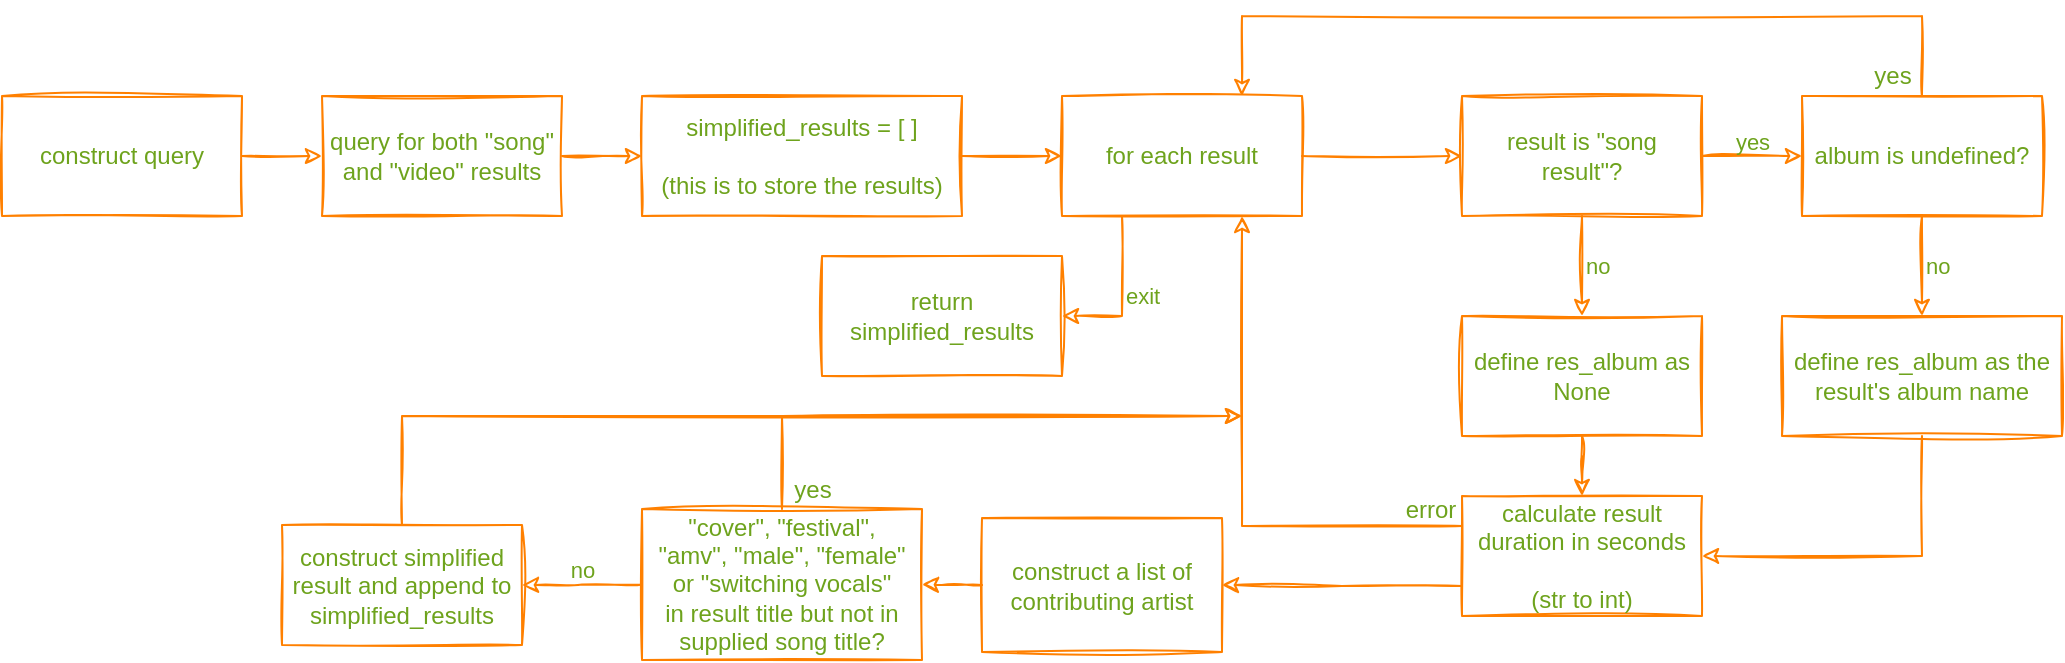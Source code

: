 <mxfile>
    <diagram id="MYyydcppc4Fit568sN2x" name="Page-1">
        <mxGraphModel dx="734" dy="437" grid="1" gridSize="10" guides="1" tooltips="1" connect="1" arrows="1" fold="1" page="1" pageScale="1" pageWidth="1169" pageHeight="827" math="0" shadow="0">
            <root>
                <mxCell id="0"/>
                <mxCell id="1" parent="0"/>
                <mxCell id="4" value="" style="edgeStyle=orthogonalEdgeStyle;rounded=0;orthogonalLoop=1;jettySize=auto;html=1;strokeColor=#FF8000;sketch=1;fillOpacity=0;labelBackgroundColor=none;fontColor=#6EA31D;" edge="1" parent="1" source="2" target="3">
                    <mxGeometry relative="1" as="geometry"/>
                </mxCell>
                <mxCell id="2" value="construct query" style="whiteSpace=wrap;html=1;strokeColor=#FF8000;sketch=1;fillOpacity=0;labelBackgroundColor=none;fontColor=#6EA31D;" vertex="1" parent="1">
                    <mxGeometry x="30" y="80" width="120" height="60" as="geometry"/>
                </mxCell>
                <mxCell id="6" value="" style="edgeStyle=orthogonalEdgeStyle;rounded=0;orthogonalLoop=1;jettySize=auto;html=1;strokeColor=#FF8000;sketch=1;fillOpacity=0;labelBackgroundColor=none;fontColor=#6EA31D;" edge="1" parent="1" source="3" target="5">
                    <mxGeometry relative="1" as="geometry"/>
                </mxCell>
                <mxCell id="3" value="query for both &quot;song&quot; and &quot;video&quot; results" style="whiteSpace=wrap;html=1;strokeColor=#FF8000;sketch=1;fillOpacity=0;labelBackgroundColor=none;fontColor=#6EA31D;" vertex="1" parent="1">
                    <mxGeometry x="190" y="80" width="120" height="60" as="geometry"/>
                </mxCell>
                <mxCell id="8" value="" style="edgeStyle=orthogonalEdgeStyle;rounded=0;orthogonalLoop=1;jettySize=auto;html=1;strokeColor=#FF8000;sketch=1;fillOpacity=0;labelBackgroundColor=none;fontColor=#6EA31D;" edge="1" parent="1" source="5" target="7">
                    <mxGeometry relative="1" as="geometry"/>
                </mxCell>
                <mxCell id="5" value="simplified_results = [ ]&lt;br&gt;&lt;br&gt;(this is to store the results)" style="whiteSpace=wrap;html=1;strokeColor=#FF8000;sketch=1;fillOpacity=0;labelBackgroundColor=none;fontColor=#6EA31D;" vertex="1" parent="1">
                    <mxGeometry x="350" y="80" width="160" height="60" as="geometry"/>
                </mxCell>
                <mxCell id="16" value="" style="edgeStyle=orthogonalEdgeStyle;rounded=0;orthogonalLoop=1;jettySize=auto;html=1;strokeColor=#FF8000;sketch=1;fillOpacity=0;labelBackgroundColor=none;fontColor=#6EA31D;" edge="1" parent="1" source="7" target="15">
                    <mxGeometry relative="1" as="geometry"/>
                </mxCell>
                <mxCell id="29" style="edgeStyle=orthogonalEdgeStyle;rounded=0;orthogonalLoop=1;jettySize=auto;html=1;exitX=0;exitY=0.25;exitDx=0;exitDy=0;entryX=0.75;entryY=1;entryDx=0;entryDy=0;strokeColor=#FF8000;sketch=1;fillOpacity=0;labelBackgroundColor=none;fontColor=#6EA31D;" edge="1" parent="1" source="26" target="7">
                    <mxGeometry relative="1" as="geometry"/>
                </mxCell>
                <mxCell id="42" value="exit" style="edgeStyle=orthogonalEdgeStyle;rounded=0;orthogonalLoop=1;jettySize=auto;html=1;exitX=0.25;exitY=1;exitDx=0;exitDy=0;entryX=1;entryY=0.5;entryDx=0;entryDy=0;strokeColor=#FF8000;sketch=1;fillOpacity=0;labelBackgroundColor=none;fontColor=#6EA31D;align=left;" edge="1" parent="1" source="7" target="41">
                    <mxGeometry relative="1" as="geometry"/>
                </mxCell>
                <mxCell id="7" value="for each result" style="whiteSpace=wrap;html=1;strokeColor=#FF8000;sketch=1;fillOpacity=0;labelBackgroundColor=none;fontColor=#6EA31D;" vertex="1" parent="1">
                    <mxGeometry x="560" y="80" width="120" height="60" as="geometry"/>
                </mxCell>
                <mxCell id="18" value="yes&lt;br&gt;&amp;nbsp; &amp;nbsp;" style="edgeStyle=orthogonalEdgeStyle;rounded=0;orthogonalLoop=1;jettySize=auto;html=1;align=center;strokeColor=#FF8000;sketch=1;fillOpacity=0;labelBackgroundColor=none;fontColor=#6EA31D;" edge="1" parent="1" source="15" target="17">
                    <mxGeometry relative="1" as="geometry"/>
                </mxCell>
                <mxCell id="25" value="no" style="edgeStyle=orthogonalEdgeStyle;rounded=0;orthogonalLoop=1;jettySize=auto;html=1;align=left;strokeColor=#FF8000;sketch=1;fillOpacity=0;labelBackgroundColor=none;fontColor=#6EA31D;" edge="1" parent="1" source="15" target="24">
                    <mxGeometry relative="1" as="geometry"/>
                </mxCell>
                <mxCell id="15" value="result is &quot;song result&quot;?" style="whiteSpace=wrap;html=1;strokeColor=#FF8000;sketch=1;fillOpacity=0;labelBackgroundColor=none;fontColor=#6EA31D;" vertex="1" parent="1">
                    <mxGeometry x="760" y="80" width="120" height="60" as="geometry"/>
                </mxCell>
                <mxCell id="19" style="edgeStyle=orthogonalEdgeStyle;rounded=0;orthogonalLoop=1;jettySize=auto;html=1;entryX=0.75;entryY=0;entryDx=0;entryDy=0;strokeColor=#FF8000;sketch=1;fillOpacity=0;labelBackgroundColor=none;fontColor=#6EA31D;exitX=0.5;exitY=0;exitDx=0;exitDy=0;" edge="1" parent="1" source="17" target="7">
                    <mxGeometry relative="1" as="geometry">
                        <Array as="points">
                            <mxPoint x="990" y="40"/>
                            <mxPoint x="650" y="40"/>
                        </Array>
                    </mxGeometry>
                </mxCell>
                <mxCell id="23" value="no" style="edgeStyle=orthogonalEdgeStyle;rounded=0;orthogonalLoop=1;jettySize=auto;html=1;align=left;strokeColor=#FF8000;sketch=1;fillOpacity=0;labelBackgroundColor=none;fontColor=#6EA31D;" edge="1" parent="1" source="17" target="22">
                    <mxGeometry relative="1" as="geometry"/>
                </mxCell>
                <mxCell id="17" value="album is undefined?" style="whiteSpace=wrap;html=1;strokeColor=#FF8000;sketch=1;fillOpacity=0;labelBackgroundColor=none;fontColor=#6EA31D;" vertex="1" parent="1">
                    <mxGeometry x="930" y="80" width="120" height="60" as="geometry"/>
                </mxCell>
                <mxCell id="20" value="yes" style="text;html=1;align=center;verticalAlign=middle;resizable=0;points=[];autosize=1;sketch=1;fillOpacity=0;labelBackgroundColor=none;fontColor=#6EA31D;" vertex="1" parent="1">
                    <mxGeometry x="960" y="60" width="30" height="20" as="geometry"/>
                </mxCell>
                <mxCell id="28" style="edgeStyle=orthogonalEdgeStyle;rounded=0;orthogonalLoop=1;jettySize=auto;html=1;entryX=1;entryY=0.5;entryDx=0;entryDy=0;exitX=0.5;exitY=1;exitDx=0;exitDy=0;strokeColor=#FF8000;sketch=1;fillOpacity=0;labelBackgroundColor=none;fontColor=#6EA31D;" edge="1" parent="1" source="22" target="26">
                    <mxGeometry relative="1" as="geometry"/>
                </mxCell>
                <mxCell id="22" value="define res_album as the result's album name" style="whiteSpace=wrap;html=1;strokeColor=#FF8000;sketch=1;fillOpacity=0;labelBackgroundColor=none;fontColor=#6EA31D;" vertex="1" parent="1">
                    <mxGeometry x="920" y="190" width="140" height="60" as="geometry"/>
                </mxCell>
                <mxCell id="27" value="" style="edgeStyle=orthogonalEdgeStyle;rounded=0;orthogonalLoop=1;jettySize=auto;html=1;strokeColor=#FF8000;sketch=1;fillOpacity=0;labelBackgroundColor=none;fontColor=#6EA31D;" edge="1" parent="1" source="24" target="26">
                    <mxGeometry relative="1" as="geometry"/>
                </mxCell>
                <mxCell id="24" value="define res_album as&lt;br&gt;None" style="whiteSpace=wrap;html=1;strokeColor=#FF8000;sketch=1;fillOpacity=0;labelBackgroundColor=none;fontColor=#6EA31D;" vertex="1" parent="1">
                    <mxGeometry x="760" y="190" width="120" height="60" as="geometry"/>
                </mxCell>
                <mxCell id="33" value="" style="edgeStyle=orthogonalEdgeStyle;rounded=0;orthogonalLoop=1;jettySize=auto;html=1;exitX=0;exitY=0.75;exitDx=0;exitDy=0;strokeColor=#FF8000;sketch=1;fillOpacity=0;labelBackgroundColor=none;fontColor=#6EA31D;" edge="1" parent="1" source="26" target="32">
                    <mxGeometry relative="1" as="geometry"/>
                </mxCell>
                <mxCell id="26" value="calculate result duration in seconds&lt;br&gt;&lt;br&gt;(str to int)" style="whiteSpace=wrap;html=1;strokeColor=#FF8000;sketch=1;fillOpacity=0;labelBackgroundColor=none;fontColor=#6EA31D;" vertex="1" parent="1">
                    <mxGeometry x="760" y="280" width="120" height="60" as="geometry"/>
                </mxCell>
                <mxCell id="30" value="error" style="text;html=1;align=center;verticalAlign=middle;resizable=0;points=[];autosize=1;sketch=1;fillOpacity=0;labelBackgroundColor=none;fontColor=#6EA31D;" vertex="1" parent="1">
                    <mxGeometry x="724" y="277" width="40" height="20" as="geometry"/>
                </mxCell>
                <mxCell id="35" value="" style="edgeStyle=orthogonalEdgeStyle;rounded=0;orthogonalLoop=1;jettySize=auto;html=1;strokeColor=#FF8000;sketch=1;fillOpacity=0;labelBackgroundColor=none;fontColor=#6EA31D;" edge="1" parent="1" source="32" target="34">
                    <mxGeometry relative="1" as="geometry"/>
                </mxCell>
                <mxCell id="32" value="construct a list of contributing artist" style="whiteSpace=wrap;html=1;strokeColor=#FF8000;sketch=1;fillOpacity=0;labelBackgroundColor=none;fontColor=#6EA31D;" vertex="1" parent="1">
                    <mxGeometry x="520" y="291" width="120" height="67" as="geometry"/>
                </mxCell>
                <mxCell id="36" style="edgeStyle=orthogonalEdgeStyle;rounded=0;orthogonalLoop=1;jettySize=auto;html=1;exitX=0.5;exitY=0;exitDx=0;exitDy=0;strokeColor=#FF8000;sketch=1;fillOpacity=0;labelBackgroundColor=none;fontColor=#6EA31D;" edge="1" parent="1" source="34">
                    <mxGeometry relative="1" as="geometry">
                        <mxPoint x="650" y="240" as="targetPoint"/>
                        <Array as="points">
                            <mxPoint x="420" y="240"/>
                        </Array>
                    </mxGeometry>
                </mxCell>
                <mxCell id="39" value="no&lt;br&gt;&amp;nbsp; &amp;nbsp;" style="edgeStyle=orthogonalEdgeStyle;rounded=0;orthogonalLoop=1;jettySize=auto;html=1;strokeColor=#FF8000;sketch=1;fillOpacity=0;labelBackgroundColor=none;fontColor=#6EA31D;" edge="1" parent="1" source="34" target="38">
                    <mxGeometry relative="1" as="geometry"/>
                </mxCell>
                <mxCell id="34" value="&lt;span&gt;&lt;font style=&quot;font-size: 12px&quot;&gt;&quot;cover&quot;,&amp;nbsp;&quot;festival&quot;,&lt;br&gt;&quot;amv&quot;, &quot;male&quot;,&amp;nbsp;&quot;female&quot;&lt;br&gt;or&amp;nbsp;&quot;switching&amp;nbsp;vocals&quot;&lt;br&gt;in result title but not in supplied song title?&lt;/font&gt;&lt;br&gt;&lt;/span&gt;" style="whiteSpace=wrap;html=1;strokeColor=#FF8000;sketch=1;fillOpacity=0;labelBackgroundColor=none;fontColor=#6EA31D;" vertex="1" parent="1">
                    <mxGeometry x="350" y="286.5" width="140" height="75.5" as="geometry"/>
                </mxCell>
                <mxCell id="37" value="yes" style="text;html=1;align=center;verticalAlign=middle;resizable=0;points=[];autosize=1;sketch=1;fillOpacity=0;labelBackgroundColor=none;fontColor=#6EA31D;" vertex="1" parent="1">
                    <mxGeometry x="420" y="267" width="30" height="20" as="geometry"/>
                </mxCell>
                <mxCell id="40" style="edgeStyle=orthogonalEdgeStyle;rounded=0;orthogonalLoop=1;jettySize=auto;html=1;exitX=0.5;exitY=0;exitDx=0;exitDy=0;strokeColor=#FF8000;sketch=1;fillOpacity=0;labelBackgroundColor=none;fontColor=#6EA31D;" edge="1" parent="1" source="38">
                    <mxGeometry relative="1" as="geometry">
                        <mxPoint x="650" y="240" as="targetPoint"/>
                        <Array as="points">
                            <mxPoint x="230" y="240"/>
                        </Array>
                    </mxGeometry>
                </mxCell>
                <mxCell id="38" value="construct simplified result and append to simplified_results" style="whiteSpace=wrap;html=1;strokeColor=#FF8000;sketch=1;fillOpacity=0;labelBackgroundColor=none;fontColor=#6EA31D;" vertex="1" parent="1">
                    <mxGeometry x="170" y="294.5" width="120" height="60" as="geometry"/>
                </mxCell>
                <mxCell id="41" value="return simplified_results" style="whiteSpace=wrap;html=1;strokeColor=#FF8000;sketch=1;fillOpacity=0;labelBackgroundColor=none;fontColor=#6EA31D;" vertex="1" parent="1">
                    <mxGeometry x="440" y="160" width="120" height="60" as="geometry"/>
                </mxCell>
            </root>
        </mxGraphModel>
    </diagram>
</mxfile>